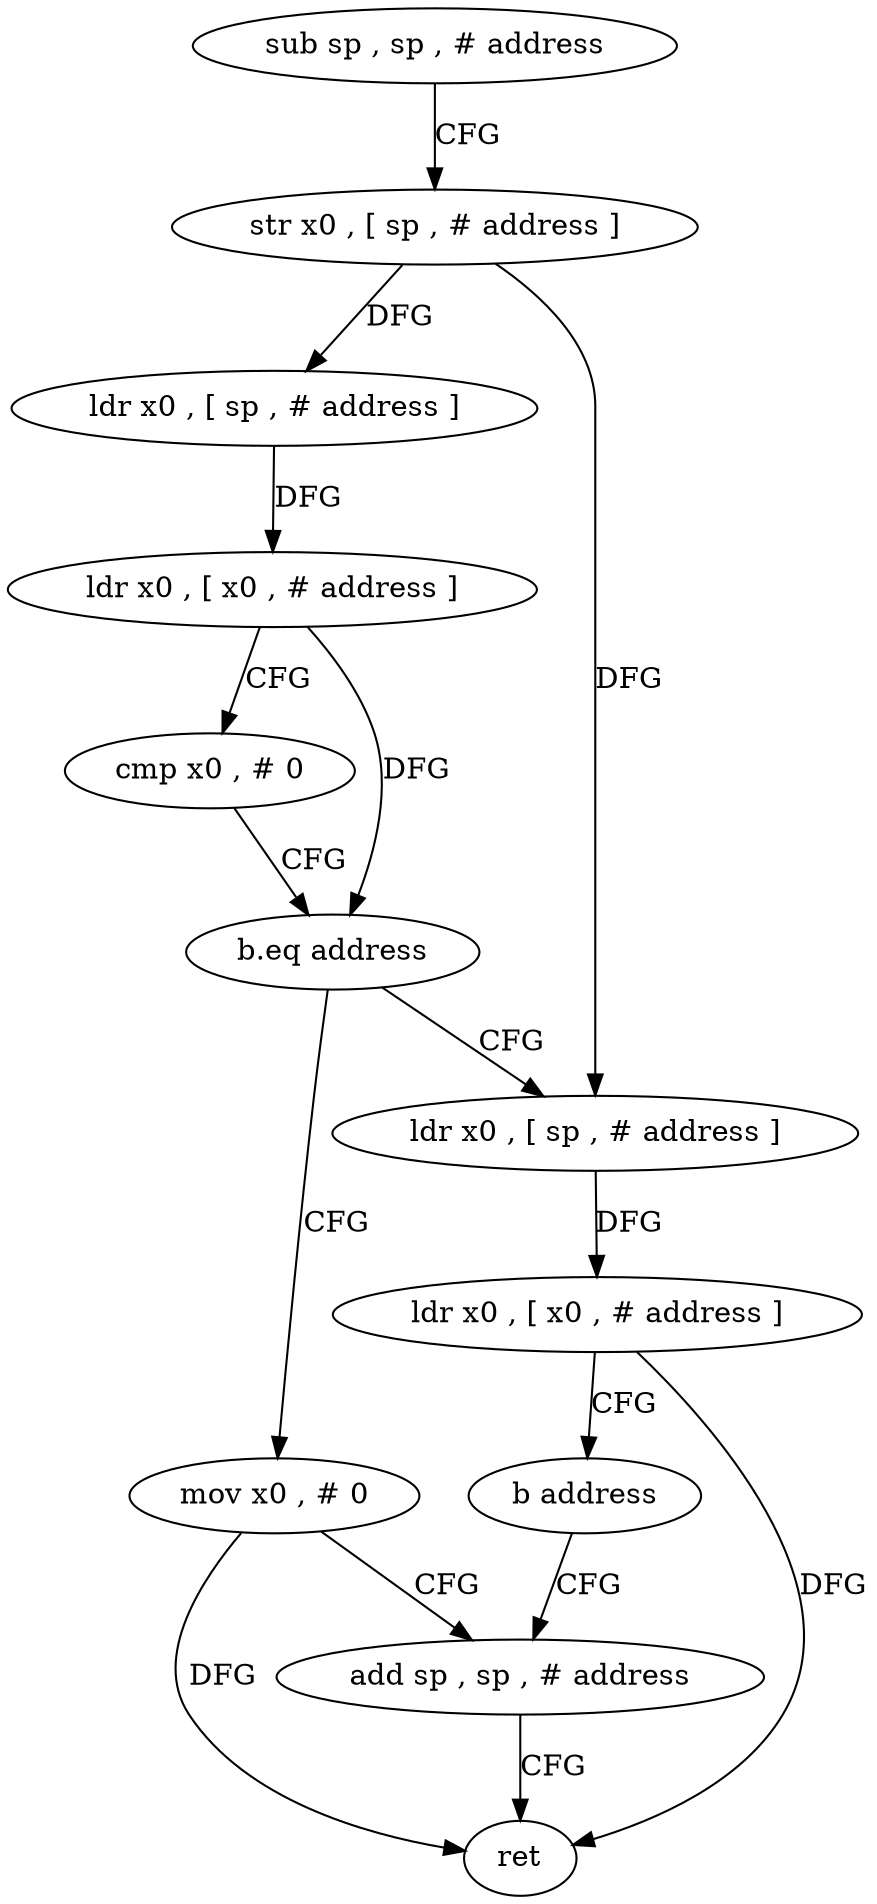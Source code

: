 digraph "func" {
"188956" [label = "sub sp , sp , # address" ]
"188960" [label = "str x0 , [ sp , # address ]" ]
"188964" [label = "ldr x0 , [ sp , # address ]" ]
"188968" [label = "ldr x0 , [ x0 , # address ]" ]
"188972" [label = "cmp x0 , # 0" ]
"188976" [label = "b.eq address" ]
"188992" [label = "mov x0 , # 0" ]
"188980" [label = "ldr x0 , [ sp , # address ]" ]
"188996" [label = "add sp , sp , # address" ]
"188984" [label = "ldr x0 , [ x0 , # address ]" ]
"188988" [label = "b address" ]
"189000" [label = "ret" ]
"188956" -> "188960" [ label = "CFG" ]
"188960" -> "188964" [ label = "DFG" ]
"188960" -> "188980" [ label = "DFG" ]
"188964" -> "188968" [ label = "DFG" ]
"188968" -> "188972" [ label = "CFG" ]
"188968" -> "188976" [ label = "DFG" ]
"188972" -> "188976" [ label = "CFG" ]
"188976" -> "188992" [ label = "CFG" ]
"188976" -> "188980" [ label = "CFG" ]
"188992" -> "188996" [ label = "CFG" ]
"188992" -> "189000" [ label = "DFG" ]
"188980" -> "188984" [ label = "DFG" ]
"188996" -> "189000" [ label = "CFG" ]
"188984" -> "188988" [ label = "CFG" ]
"188984" -> "189000" [ label = "DFG" ]
"188988" -> "188996" [ label = "CFG" ]
}
